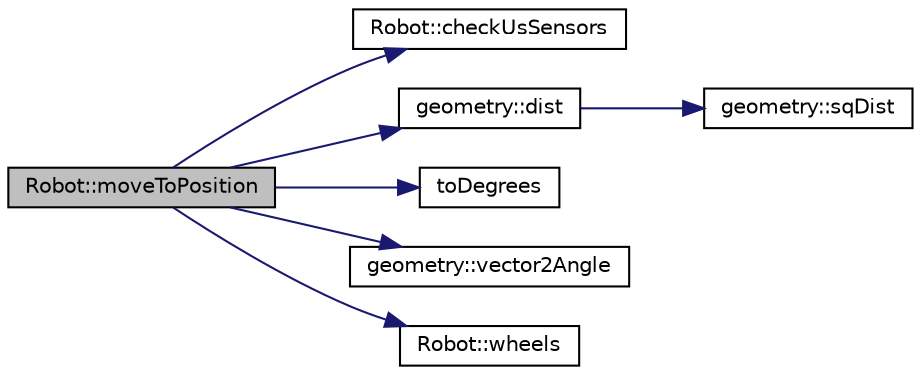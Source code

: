 digraph "Robot::moveToPosition"
{
 // LATEX_PDF_SIZE
  edge [fontname="Helvetica",fontsize="10",labelfontname="Helvetica",labelfontsize="10"];
  node [fontname="Helvetica",fontsize="10",shape=record];
  rankdir="LR";
  Node1 [label="Robot::moveToPosition",height=0.2,width=0.4,color="black", fillcolor="grey75", style="filled", fontcolor="black",tooltip=" "];
  Node1 -> Node2 [color="midnightblue",fontsize="10",style="solid",fontname="Helvetica"];
  Node2 [label="Robot::checkUsSensors",height=0.2,width=0.4,color="black", fillcolor="white", style="filled",URL="$class_robot.html#ade9e381883860b0b81b6d2fd1e190e10",tooltip="checks if l, f or r is higher than the us-sensor values. returns a binary-encoded value"];
  Node1 -> Node3 [color="midnightblue",fontsize="10",style="solid",fontname="Helvetica"];
  Node3 [label="geometry::dist",height=0.2,width=0.4,color="black", fillcolor="white", style="filled",URL="$namespacegeometry.html#a9a1ebcb6a74b046020dcc91c40554a3a",tooltip=" "];
  Node3 -> Node4 [color="midnightblue",fontsize="10",style="solid",fontname="Helvetica"];
  Node4 [label="geometry::sqDist",height=0.2,width=0.4,color="black", fillcolor="white", style="filled",URL="$namespacegeometry.html#a478ae992edb02bc432e6d0420c40e336",tooltip=" "];
  Node1 -> Node5 [color="midnightblue",fontsize="10",style="solid",fontname="Helvetica"];
  Node5 [label="toDegrees",height=0.2,width=0.4,color="black", fillcolor="white", style="filled",URL="$_common_functions_8cpp.html#ab0b015642c6b85a485f7838c5b9b1b53",tooltip=" "];
  Node1 -> Node6 [color="midnightblue",fontsize="10",style="solid",fontname="Helvetica"];
  Node6 [label="geometry::vector2Angle",height=0.2,width=0.4,color="black", fillcolor="white", style="filled",URL="$namespacegeometry.html#a0ce1748996f9e029a3cbeb665c1d17ce",tooltip=" "];
  Node1 -> Node7 [color="midnightblue",fontsize="10",style="solid",fontname="Helvetica"];
  Node7 [label="Robot::wheels",height=0.2,width=0.4,color="black", fillcolor="white", style="filled",URL="$class_robot.html#a56d2661cb822912575d2cd479d08779e",tooltip="controls the robots wheels"];
}
